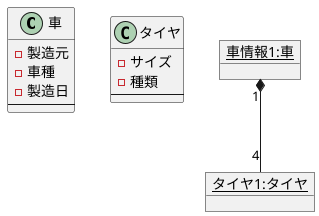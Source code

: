 @startuml クラス図

class 車{
    - 製造元
    - 車種
    - 製造日
---
}
class タイヤ{
    - サイズ
    - 種類
---
}

object "<u>車情報1:車</u>" as c1 {

}

object "<u>タイヤ1:タイヤ</u>" as w1 {

}
c1 "1" *-- "4" w1

@enduml